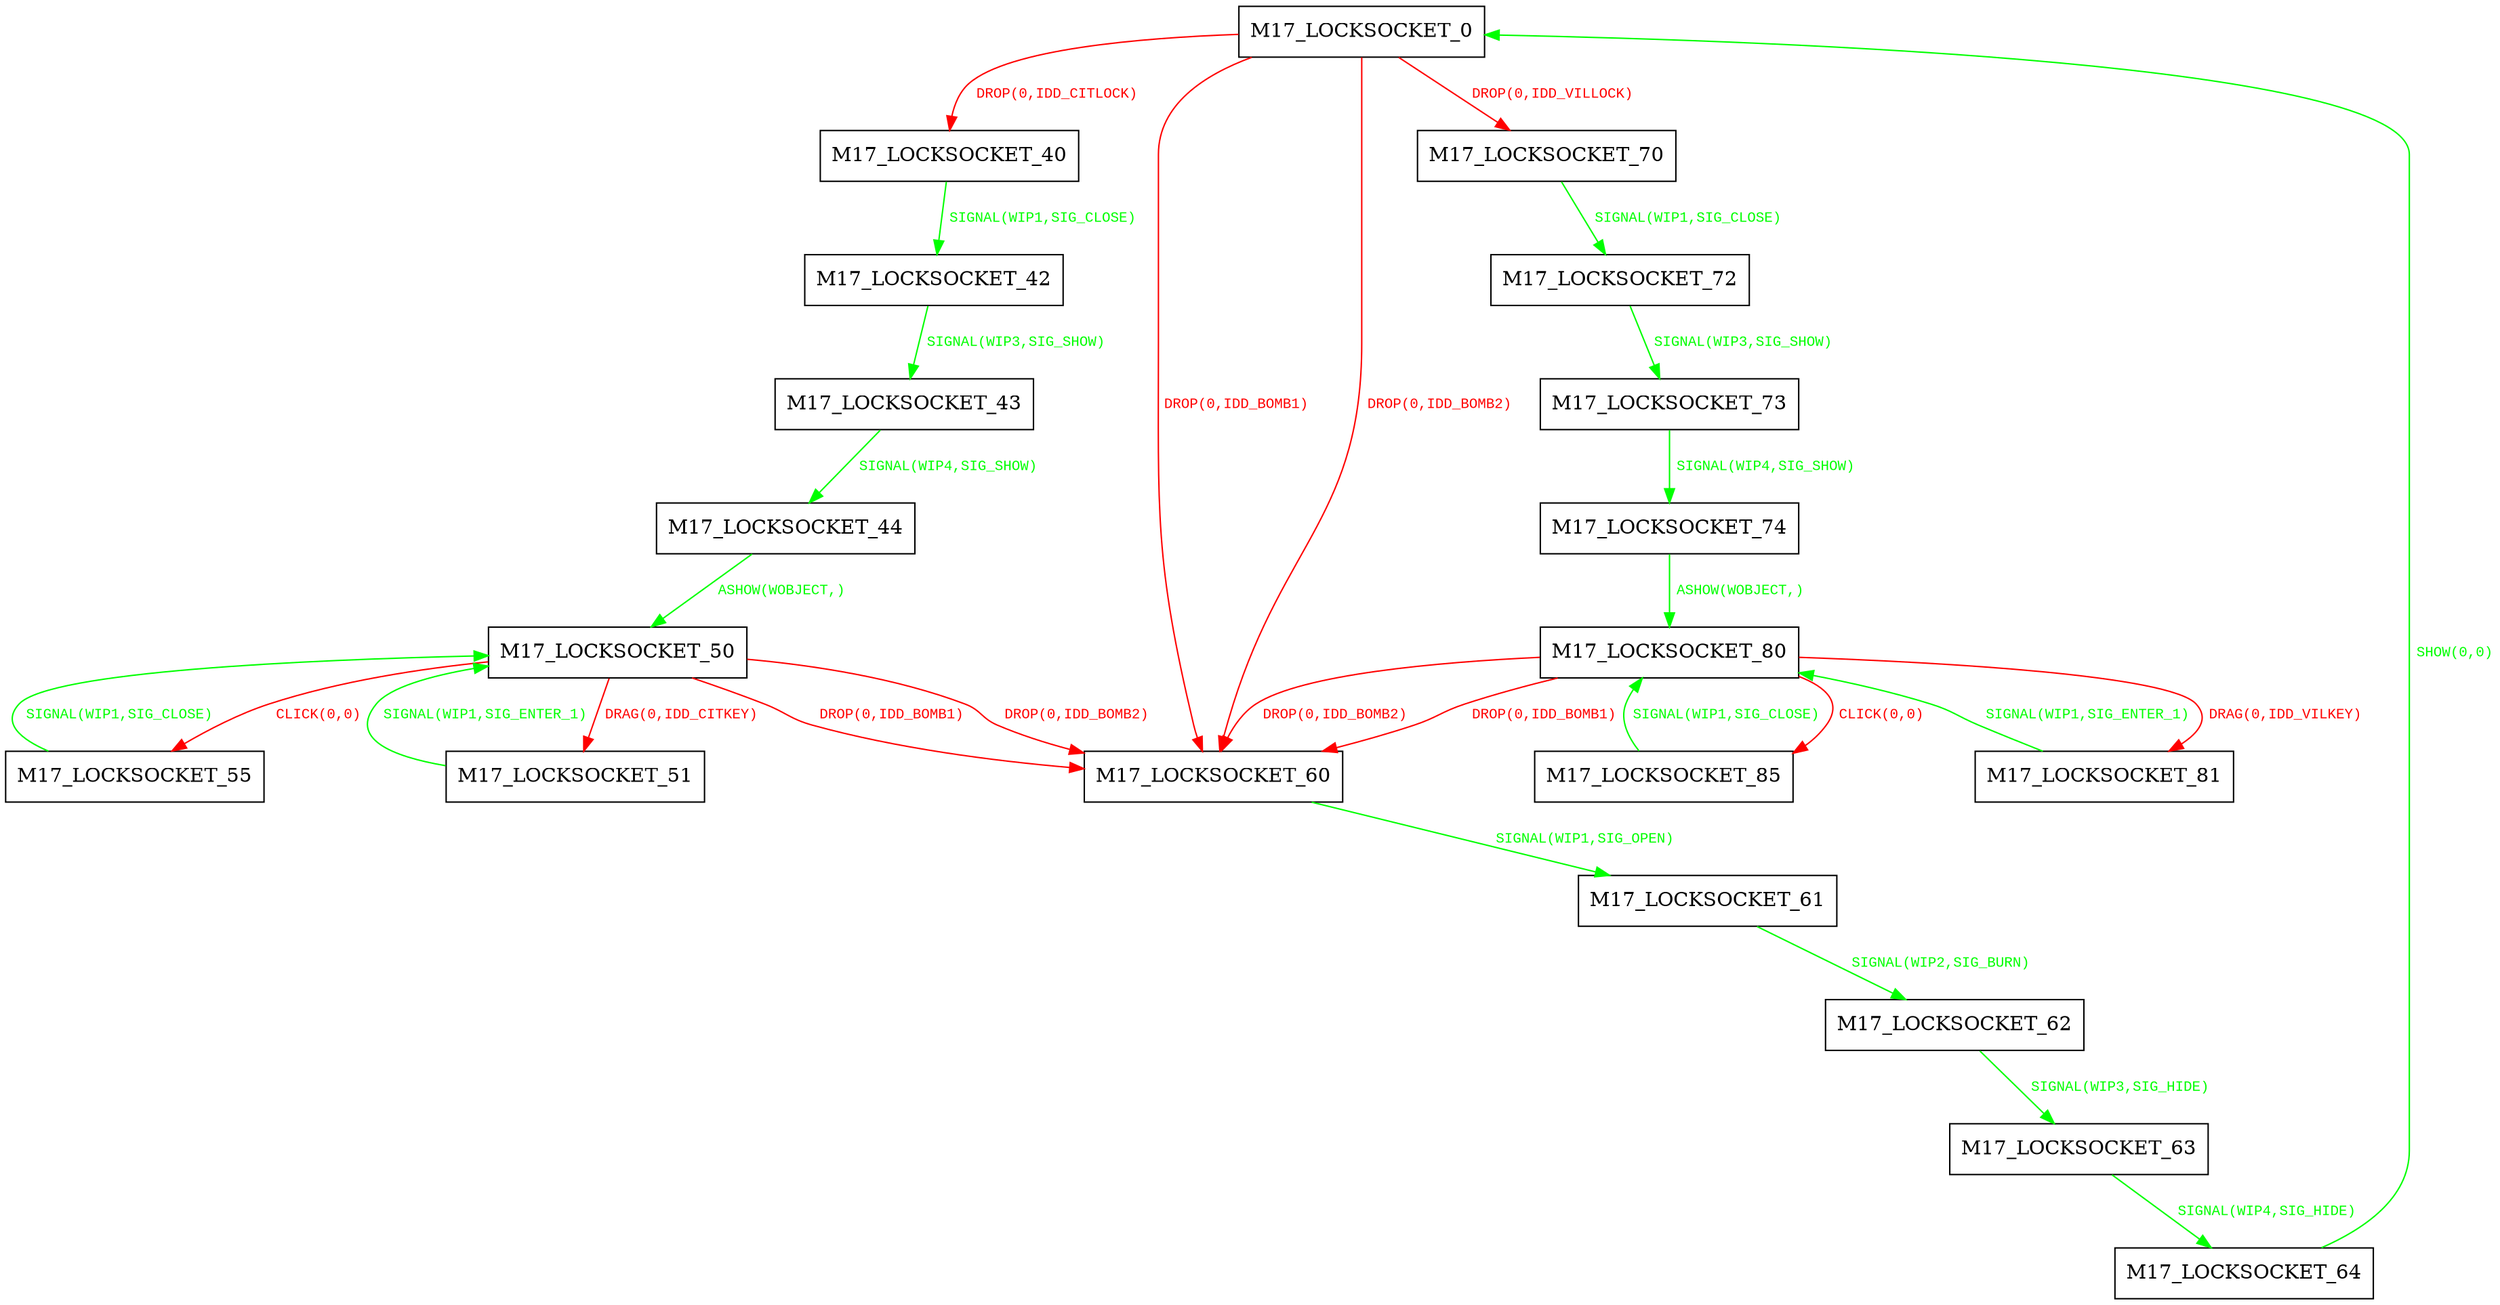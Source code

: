 digraph {
 node [shape=record];
"M17_LOCKSOCKET_0" -> "M17_LOCKSOCKET_40"[color=red, fontcolor=red, label=< <font face="Courier New" point-size="10">
DROP(0,IDD_CITLOCK)<br/>
</font>>];
"M17_LOCKSOCKET_0" -> "M17_LOCKSOCKET_70"[color=red, fontcolor=red, label=< <font face="Courier New" point-size="10">
DROP(0,IDD_VILLOCK)<br/>
</font>>];
"M17_LOCKSOCKET_0" -> "M17_LOCKSOCKET_60"[color=red, fontcolor=red, label=< <font face="Courier New" point-size="10">
DROP(0,IDD_BOMB1)<br/>
</font>>];
"M17_LOCKSOCKET_0" -> "M17_LOCKSOCKET_60"[color=red, fontcolor=red, label=< <font face="Courier New" point-size="10">
DROP(0,IDD_BOMB2)<br/>
</font>>];
"M17_LOCKSOCKET_40" -> "M17_LOCKSOCKET_42"[color=green, fontcolor=green, label=< <font face="Courier New" point-size="10">
SIGNAL(WIP1,SIG_CLOSE)<br/>
</font>>];
"M17_LOCKSOCKET_42" -> "M17_LOCKSOCKET_43"[color=green, fontcolor=green, label=< <font face="Courier New" point-size="10">
SIGNAL(WIP3,SIG_SHOW)<br/>
</font>>];
"M17_LOCKSOCKET_43" -> "M17_LOCKSOCKET_44"[color=green, fontcolor=green, label=< <font face="Courier New" point-size="10">
SIGNAL(WIP4,SIG_SHOW)<br/>
</font>>];
"M17_LOCKSOCKET_44" -> "M17_LOCKSOCKET_50"[color=green, fontcolor=green, label=< <font face="Courier New" point-size="10">
ASHOW(WOBJECT,)<br/>
</font>>];
"M17_LOCKSOCKET_50" -> "M17_LOCKSOCKET_55"[color=red, fontcolor=red, label=< <font face="Courier New" point-size="10">
CLICK(0,0)<br/>
</font>>];
"M17_LOCKSOCKET_50" -> "M17_LOCKSOCKET_51"[color=red, fontcolor=red, label=< <font face="Courier New" point-size="10">
DRAG(0,IDD_CITKEY)<br/>
</font>>];
"M17_LOCKSOCKET_50" -> "M17_LOCKSOCKET_60"[color=red, fontcolor=red, label=< <font face="Courier New" point-size="10">
DROP(0,IDD_BOMB1)<br/>
</font>>];
"M17_LOCKSOCKET_50" -> "M17_LOCKSOCKET_60"[color=red, fontcolor=red, label=< <font face="Courier New" point-size="10">
DROP(0,IDD_BOMB2)<br/>
</font>>];
"M17_LOCKSOCKET_51" -> "M17_LOCKSOCKET_50"[color=green, fontcolor=green, label=< <font face="Courier New" point-size="10">
SIGNAL(WIP1,SIG_ENTER_1)<br/>
</font>>];
"M17_LOCKSOCKET_55" -> "M17_LOCKSOCKET_50"[color=green, fontcolor=green, label=< <font face="Courier New" point-size="10">
SIGNAL(WIP1,SIG_CLOSE)<br/>
</font>>];
"M17_LOCKSOCKET_60" -> "M17_LOCKSOCKET_61"[color=green, fontcolor=green, label=< <font face="Courier New" point-size="10">
SIGNAL(WIP1,SIG_OPEN)<br/>
</font>>];
"M17_LOCKSOCKET_61" -> "M17_LOCKSOCKET_62"[color=green, fontcolor=green, label=< <font face="Courier New" point-size="10">
SIGNAL(WIP2,SIG_BURN)<br/>
</font>>];
"M17_LOCKSOCKET_62" -> "M17_LOCKSOCKET_63"[color=green, fontcolor=green, label=< <font face="Courier New" point-size="10">
SIGNAL(WIP3,SIG_HIDE)<br/>
</font>>];
"M17_LOCKSOCKET_63" -> "M17_LOCKSOCKET_64"[color=green, fontcolor=green, label=< <font face="Courier New" point-size="10">
SIGNAL(WIP4,SIG_HIDE)<br/>
</font>>];
"M17_LOCKSOCKET_64" -> "M17_LOCKSOCKET_0"[color=green, fontcolor=green, label=< <font face="Courier New" point-size="10">
SHOW(0,0)<br/>
</font>>];
"M17_LOCKSOCKET_70" -> "M17_LOCKSOCKET_72"[color=green, fontcolor=green, label=< <font face="Courier New" point-size="10">
SIGNAL(WIP1,SIG_CLOSE)<br/>
</font>>];
"M17_LOCKSOCKET_72" -> "M17_LOCKSOCKET_73"[color=green, fontcolor=green, label=< <font face="Courier New" point-size="10">
SIGNAL(WIP3,SIG_SHOW)<br/>
</font>>];
"M17_LOCKSOCKET_73" -> "M17_LOCKSOCKET_74"[color=green, fontcolor=green, label=< <font face="Courier New" point-size="10">
SIGNAL(WIP4,SIG_SHOW)<br/>
</font>>];
"M17_LOCKSOCKET_74" -> "M17_LOCKSOCKET_80"[color=green, fontcolor=green, label=< <font face="Courier New" point-size="10">
ASHOW(WOBJECT,)<br/>
</font>>];
"M17_LOCKSOCKET_80" -> "M17_LOCKSOCKET_85"[color=red, fontcolor=red, label=< <font face="Courier New" point-size="10">
CLICK(0,0)<br/>
</font>>];
"M17_LOCKSOCKET_80" -> "M17_LOCKSOCKET_81"[color=red, fontcolor=red, label=< <font face="Courier New" point-size="10">
DRAG(0,IDD_VILKEY)<br/>
</font>>];
"M17_LOCKSOCKET_80" -> "M17_LOCKSOCKET_60"[color=red, fontcolor=red, label=< <font face="Courier New" point-size="10">
DROP(0,IDD_BOMB1)<br/>
</font>>];
"M17_LOCKSOCKET_80" -> "M17_LOCKSOCKET_60"[color=red, fontcolor=red, label=< <font face="Courier New" point-size="10">
DROP(0,IDD_BOMB2)<br/>
</font>>];
"M17_LOCKSOCKET_81" -> "M17_LOCKSOCKET_80"[color=green, fontcolor=green, label=< <font face="Courier New" point-size="10">
SIGNAL(WIP1,SIG_ENTER_1)<br/>
</font>>];
"M17_LOCKSOCKET_85" -> "M17_LOCKSOCKET_80"[color=green, fontcolor=green, label=< <font face="Courier New" point-size="10">
SIGNAL(WIP1,SIG_CLOSE)<br/>
</font>>];
}
